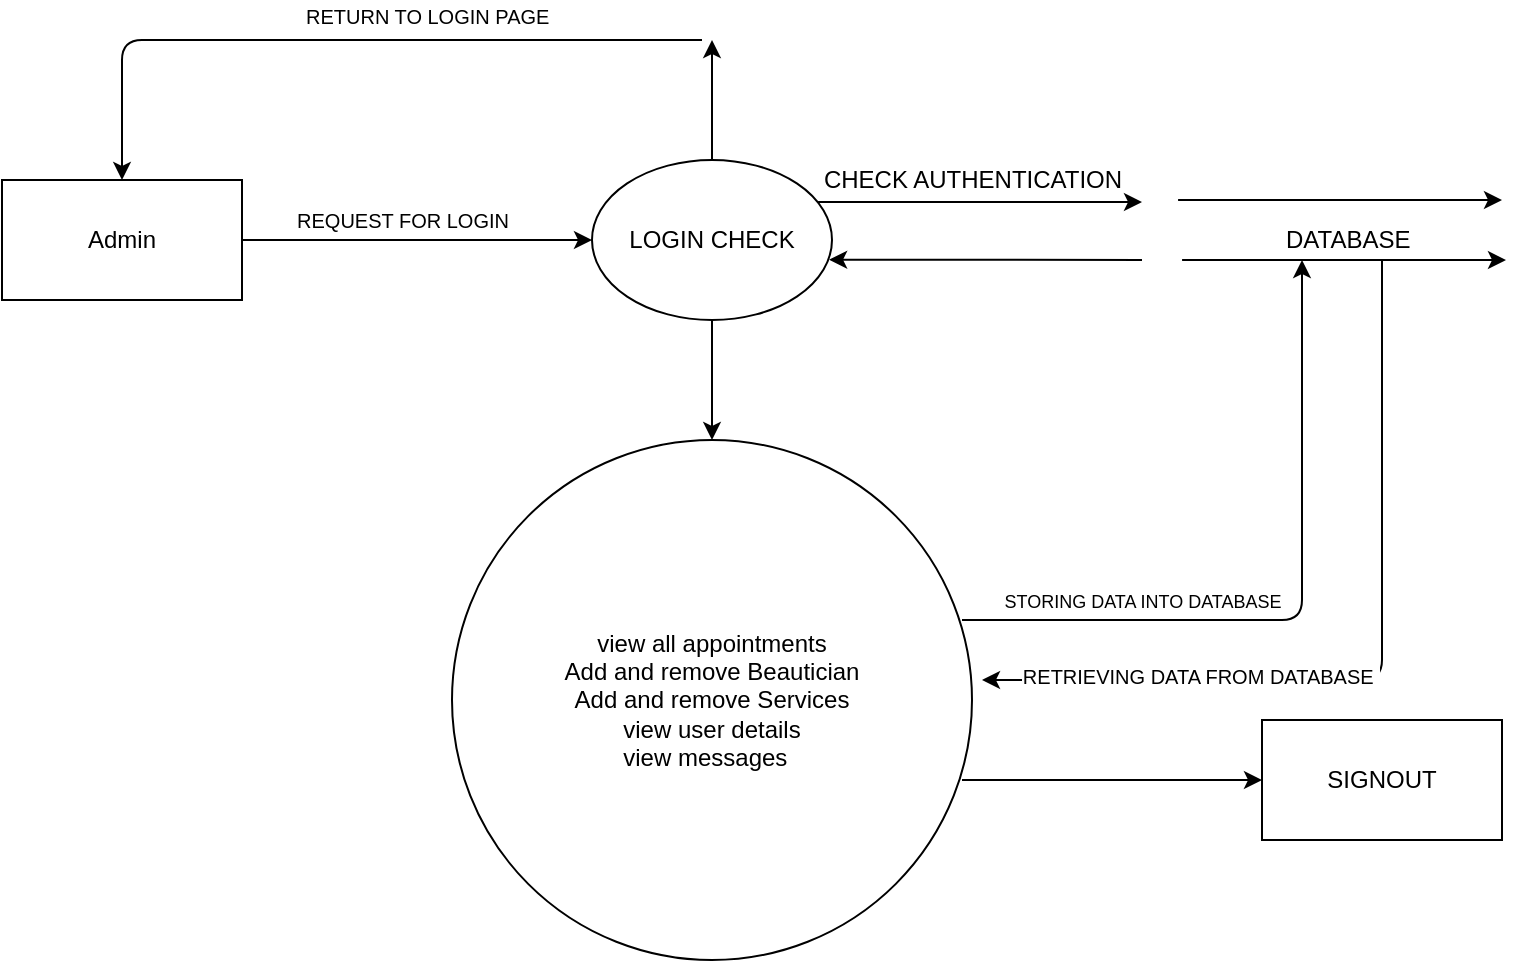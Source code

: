 <mxfile version="14.8.1" type="device" pages="3"><diagram id="B6-0sxEfLeS9BhsqZKhz" name="Page-1"><mxGraphModel dx="1038" dy="547" grid="1" gridSize="10" guides="1" tooltips="1" connect="1" arrows="1" fold="1" page="1" pageScale="1" pageWidth="850" pageHeight="1100" math="0" shadow="0"><root><mxCell id="0"/><mxCell id="1" parent="0"/><mxCell id="ROLJ0B4q56qTiaI3eFqj-1" value="Admin" style="rounded=0;whiteSpace=wrap;html=1;" parent="1" vertex="1"><mxGeometry x="70" y="100" width="120" height="60" as="geometry"/></mxCell><mxCell id="ROLJ0B4q56qTiaI3eFqj-2" value="view all appointments&lt;br&gt;Add and remove Beautician&lt;br&gt;Add and remove Services&lt;br&gt;view user details&lt;br&gt;view messages&amp;nbsp;&amp;nbsp;" style="ellipse;whiteSpace=wrap;html=1;aspect=fixed;" parent="1" vertex="1"><mxGeometry x="295" y="230" width="260" height="260" as="geometry"/></mxCell><mxCell id="ROLJ0B4q56qTiaI3eFqj-3" value="LOGIN CHECK" style="ellipse;whiteSpace=wrap;html=1;" parent="1" vertex="1"><mxGeometry x="365" y="90" width="120" height="80" as="geometry"/></mxCell><mxCell id="ROLJ0B4q56qTiaI3eFqj-4" value="SIGNOUT" style="rounded=0;whiteSpace=wrap;html=1;" parent="1" vertex="1"><mxGeometry x="700" y="370" width="120" height="60" as="geometry"/></mxCell><mxCell id="ROLJ0B4q56qTiaI3eFqj-5" value="" style="endArrow=classic;html=1;entryX=0;entryY=0.5;entryDx=0;entryDy=0;exitX=1;exitY=0.5;exitDx=0;exitDy=0;" parent="1" source="ROLJ0B4q56qTiaI3eFqj-1" target="ROLJ0B4q56qTiaI3eFqj-3" edge="1"><mxGeometry width="50" height="50" relative="1" as="geometry"><mxPoint x="245" y="150" as="sourcePoint"/><mxPoint x="295" y="100" as="targetPoint"/></mxGeometry></mxCell><mxCell id="ROLJ0B4q56qTiaI3eFqj-26" value="REQUEST FOR LOGIN" style="text;html=1;resizable=0;points=[];align=center;verticalAlign=middle;labelBackgroundColor=#ffffff;fontSize=10;" parent="ROLJ0B4q56qTiaI3eFqj-5" vertex="1" connectable="0"><mxGeometry x="-0.433" relative="1" as="geometry"><mxPoint x="30" y="-10" as="offset"/></mxGeometry></mxCell><mxCell id="ROLJ0B4q56qTiaI3eFqj-6" value="" style="endArrow=classic;html=1;entryX=0.5;entryY=0;entryDx=0;entryDy=0;" parent="1" target="ROLJ0B4q56qTiaI3eFqj-1" edge="1"><mxGeometry width="50" height="50" relative="1" as="geometry"><mxPoint x="420" y="30" as="sourcePoint"/><mxPoint x="155" y="10" as="targetPoint"/><Array as="points"><mxPoint x="130" y="30"/></Array></mxGeometry></mxCell><mxCell id="ROLJ0B4q56qTiaI3eFqj-7" value="" style="endArrow=classic;html=1;exitX=0.5;exitY=0;exitDx=0;exitDy=0;" parent="1" source="ROLJ0B4q56qTiaI3eFqj-3" edge="1"><mxGeometry width="50" height="50" relative="1" as="geometry"><mxPoint x="400" y="80" as="sourcePoint"/><mxPoint x="425" y="30" as="targetPoint"/></mxGeometry></mxCell><mxCell id="ROLJ0B4q56qTiaI3eFqj-8" value="" style="endArrow=classic;html=1;entryX=0.5;entryY=0;entryDx=0;entryDy=0;exitX=0.5;exitY=1;exitDx=0;exitDy=0;" parent="1" source="ROLJ0B4q56qTiaI3eFqj-3" target="ROLJ0B4q56qTiaI3eFqj-2" edge="1"><mxGeometry width="50" height="50" relative="1" as="geometry"><mxPoint x="390" y="230" as="sourcePoint"/><mxPoint x="440" y="180" as="targetPoint"/></mxGeometry></mxCell><mxCell id="ROLJ0B4q56qTiaI3eFqj-9" value="" style="endArrow=classic;html=1;entryX=0;entryY=0.5;entryDx=0;entryDy=0;" parent="1" target="ROLJ0B4q56qTiaI3eFqj-4" edge="1"><mxGeometry width="50" height="50" relative="1" as="geometry"><mxPoint x="550" y="400" as="sourcePoint"/><mxPoint x="650" y="380" as="targetPoint"/></mxGeometry></mxCell><mxCell id="ROLJ0B4q56qTiaI3eFqj-10" value="" style="endArrow=classic;html=1;exitX=0.942;exitY=0.263;exitDx=0;exitDy=0;exitPerimeter=0;" parent="1" source="ROLJ0B4q56qTiaI3eFqj-3" edge="1"><mxGeometry width="50" height="50" relative="1" as="geometry"><mxPoint x="560" y="150" as="sourcePoint"/><mxPoint x="640" y="111" as="targetPoint"/></mxGeometry></mxCell><mxCell id="ROLJ0B4q56qTiaI3eFqj-20" value="CHECK AUTHENTICATION" style="text;html=1;resizable=0;points=[];align=center;verticalAlign=middle;labelBackgroundColor=#ffffff;" parent="ROLJ0B4q56qTiaI3eFqj-10" vertex="1" connectable="0"><mxGeometry x="-0.499" y="2" relative="1" as="geometry"><mxPoint x="36" y="-9" as="offset"/></mxGeometry></mxCell><mxCell id="ROLJ0B4q56qTiaI3eFqj-11" value="" style="endArrow=classic;html=1;entryX=0.988;entryY=0.623;entryDx=0;entryDy=0;entryPerimeter=0;" parent="1" target="ROLJ0B4q56qTiaI3eFqj-3" edge="1"><mxGeometry width="50" height="50" relative="1" as="geometry"><mxPoint x="640" y="140" as="sourcePoint"/><mxPoint x="692" y="140" as="targetPoint"/></mxGeometry></mxCell><mxCell id="ROLJ0B4q56qTiaI3eFqj-12" value="" style="endArrow=classic;html=1;exitX=0.942;exitY=0.263;exitDx=0;exitDy=0;exitPerimeter=0;" parent="1" edge="1"><mxGeometry width="50" height="50" relative="1" as="geometry"><mxPoint x="658.04" y="110.04" as="sourcePoint"/><mxPoint x="820" y="110" as="targetPoint"/></mxGeometry></mxCell><mxCell id="ROLJ0B4q56qTiaI3eFqj-14" value="" style="endArrow=classic;html=1;exitX=0.942;exitY=0.263;exitDx=0;exitDy=0;exitPerimeter=0;" parent="1" edge="1"><mxGeometry width="50" height="50" relative="1" as="geometry"><mxPoint x="660.04" y="140.04" as="sourcePoint"/><mxPoint x="822" y="140" as="targetPoint"/></mxGeometry></mxCell><mxCell id="ROLJ0B4q56qTiaI3eFqj-15" value="" style="endArrow=classic;html=1;" parent="1" edge="1"><mxGeometry width="50" height="50" relative="1" as="geometry"><mxPoint x="760" y="140" as="sourcePoint"/><mxPoint x="560" y="350" as="targetPoint"/><Array as="points"><mxPoint x="760" y="350"/></Array></mxGeometry></mxCell><mxCell id="ROLJ0B4q56qTiaI3eFqj-22" value="RETRIEVING DATA FROM DATABASE&amp;nbsp;" style="text;html=1;resizable=0;points=[];align=center;verticalAlign=middle;labelBackgroundColor=#ffffff;fontSize=10;" parent="ROLJ0B4q56qTiaI3eFqj-15" vertex="1" connectable="0"><mxGeometry x="0.879" y="-3" relative="1" as="geometry"><mxPoint x="84" y="1" as="offset"/></mxGeometry></mxCell><mxCell id="ROLJ0B4q56qTiaI3eFqj-16" value="" style="endArrow=classic;html=1;" parent="1" edge="1"><mxGeometry width="50" height="50" relative="1" as="geometry"><mxPoint x="550" y="320" as="sourcePoint"/><mxPoint x="720" y="140" as="targetPoint"/><Array as="points"><mxPoint x="720" y="320"/></Array></mxGeometry></mxCell><mxCell id="ROLJ0B4q56qTiaI3eFqj-21" value="&lt;font style=&quot;font-size: 9px&quot;&gt;STORING DATA INTO DATABASE&lt;/font&gt;" style="text;html=1;resizable=0;points=[];align=center;verticalAlign=middle;labelBackgroundColor=#ffffff;" parent="ROLJ0B4q56qTiaI3eFqj-16" vertex="1" connectable="0"><mxGeometry x="-0.739" y="2" relative="1" as="geometry"><mxPoint x="44" y="-8" as="offset"/></mxGeometry></mxCell><mxCell id="ROLJ0B4q56qTiaI3eFqj-18" value="DATABASE" style="text;html=1;resizable=0;points=[];autosize=1;align=left;verticalAlign=top;spacingTop=-4;direction=south;" parent="1" vertex="1"><mxGeometry x="710" y="120" width="20" height="80" as="geometry"/></mxCell><mxCell id="ROLJ0B4q56qTiaI3eFqj-23" value="RETURN TO LOGIN PAGE" style="text;html=1;resizable=0;points=[];autosize=1;align=left;verticalAlign=top;spacingTop=-4;fontSize=10;" parent="1" vertex="1"><mxGeometry x="220" y="10" width="140" height="10" as="geometry"/></mxCell></root></mxGraphModel></diagram><diagram id="DUa8gQ4czHyo7hetXxib" name="Page-2"><mxGraphModel dx="1038" dy="547" grid="1" gridSize="10" guides="1" tooltips="1" connect="1" arrows="1" fold="1" page="1" pageScale="1" pageWidth="850" pageHeight="1100" math="0" shadow="0"><root><mxCell id="wVdbpzDiJRvJZJSuE6lj-0"/><mxCell id="wVdbpzDiJRvJZJSuE6lj-1" parent="wVdbpzDiJRvJZJSuE6lj-0"/><mxCell id="CDZwEwDJ_F8a4U7ITQqT-0" value="2" style="rounded=0;whiteSpace=wrap;html=1;" parent="wVdbpzDiJRvJZJSuE6lj-1" vertex="1"><mxGeometry x="70" y="100" width="120" height="60" as="geometry"/></mxCell><mxCell id="CDZwEwDJ_F8a4U7ITQqT-1" value="View assigned Task&lt;br&gt;Update Status" style="ellipse;whiteSpace=wrap;html=1;aspect=fixed;" parent="wVdbpzDiJRvJZJSuE6lj-1" vertex="1"><mxGeometry x="295" y="230" width="260" height="260" as="geometry"/></mxCell><mxCell id="CDZwEwDJ_F8a4U7ITQqT-2" value="LOGIN CHECK" style="ellipse;whiteSpace=wrap;html=1;" parent="wVdbpzDiJRvJZJSuE6lj-1" vertex="1"><mxGeometry x="365" y="90" width="120" height="80" as="geometry"/></mxCell><mxCell id="CDZwEwDJ_F8a4U7ITQqT-3" value="SIGNOUT" style="rounded=0;whiteSpace=wrap;html=1;" parent="wVdbpzDiJRvJZJSuE6lj-1" vertex="1"><mxGeometry x="700" y="370" width="120" height="60" as="geometry"/></mxCell><mxCell id="CDZwEwDJ_F8a4U7ITQqT-4" value="" style="endArrow=classic;html=1;entryX=0;entryY=0.5;entryDx=0;entryDy=0;exitX=1;exitY=0.5;exitDx=0;exitDy=0;" parent="wVdbpzDiJRvJZJSuE6lj-1" source="CDZwEwDJ_F8a4U7ITQqT-0" target="CDZwEwDJ_F8a4U7ITQqT-2" edge="1"><mxGeometry width="50" height="50" relative="1" as="geometry"><mxPoint x="245" y="150" as="sourcePoint"/><mxPoint x="295" y="100" as="targetPoint"/></mxGeometry></mxCell><mxCell id="CDZwEwDJ_F8a4U7ITQqT-5" value="REQUEST FOR LOGIN" style="text;html=1;resizable=0;points=[];align=center;verticalAlign=middle;labelBackgroundColor=#ffffff;fontSize=10;" parent="CDZwEwDJ_F8a4U7ITQqT-4" vertex="1" connectable="0"><mxGeometry x="-0.433" relative="1" as="geometry"><mxPoint x="30" y="-10" as="offset"/></mxGeometry></mxCell><mxCell id="CDZwEwDJ_F8a4U7ITQqT-6" value="" style="endArrow=classic;html=1;entryX=0.5;entryY=0;entryDx=0;entryDy=0;" parent="wVdbpzDiJRvJZJSuE6lj-1" target="CDZwEwDJ_F8a4U7ITQqT-0" edge="1"><mxGeometry width="50" height="50" relative="1" as="geometry"><mxPoint x="420" y="30" as="sourcePoint"/><mxPoint x="155" y="10" as="targetPoint"/><Array as="points"><mxPoint x="130" y="30"/></Array></mxGeometry></mxCell><mxCell id="CDZwEwDJ_F8a4U7ITQqT-7" value="" style="endArrow=classic;html=1;exitX=0.5;exitY=0;exitDx=0;exitDy=0;" parent="wVdbpzDiJRvJZJSuE6lj-1" source="CDZwEwDJ_F8a4U7ITQqT-2" edge="1"><mxGeometry width="50" height="50" relative="1" as="geometry"><mxPoint x="400" y="80" as="sourcePoint"/><mxPoint x="425" y="30" as="targetPoint"/></mxGeometry></mxCell><mxCell id="CDZwEwDJ_F8a4U7ITQqT-8" value="" style="endArrow=classic;html=1;entryX=0.5;entryY=0;entryDx=0;entryDy=0;exitX=0.5;exitY=1;exitDx=0;exitDy=0;" parent="wVdbpzDiJRvJZJSuE6lj-1" source="CDZwEwDJ_F8a4U7ITQqT-2" target="CDZwEwDJ_F8a4U7ITQqT-1" edge="1"><mxGeometry width="50" height="50" relative="1" as="geometry"><mxPoint x="390" y="230" as="sourcePoint"/><mxPoint x="440" y="180" as="targetPoint"/></mxGeometry></mxCell><mxCell id="CDZwEwDJ_F8a4U7ITQqT-9" value="" style="endArrow=classic;html=1;entryX=0;entryY=0.5;entryDx=0;entryDy=0;" parent="wVdbpzDiJRvJZJSuE6lj-1" target="CDZwEwDJ_F8a4U7ITQqT-3" edge="1"><mxGeometry width="50" height="50" relative="1" as="geometry"><mxPoint x="550" y="400" as="sourcePoint"/><mxPoint x="650" y="380" as="targetPoint"/></mxGeometry></mxCell><mxCell id="CDZwEwDJ_F8a4U7ITQqT-10" value="" style="endArrow=classic;html=1;exitX=0.942;exitY=0.263;exitDx=0;exitDy=0;exitPerimeter=0;" parent="wVdbpzDiJRvJZJSuE6lj-1" source="CDZwEwDJ_F8a4U7ITQqT-2" edge="1"><mxGeometry width="50" height="50" relative="1" as="geometry"><mxPoint x="560" y="150" as="sourcePoint"/><mxPoint x="640" y="111" as="targetPoint"/></mxGeometry></mxCell><mxCell id="CDZwEwDJ_F8a4U7ITQqT-11" value="CHECK AUTHENTICATION" style="text;html=1;resizable=0;points=[];align=center;verticalAlign=middle;labelBackgroundColor=#ffffff;" parent="CDZwEwDJ_F8a4U7ITQqT-10" vertex="1" connectable="0"><mxGeometry x="-0.499" y="2" relative="1" as="geometry"><mxPoint x="36" y="-9" as="offset"/></mxGeometry></mxCell><mxCell id="CDZwEwDJ_F8a4U7ITQqT-12" value="" style="endArrow=classic;html=1;entryX=0.988;entryY=0.623;entryDx=0;entryDy=0;entryPerimeter=0;" parent="wVdbpzDiJRvJZJSuE6lj-1" target="CDZwEwDJ_F8a4U7ITQqT-2" edge="1"><mxGeometry width="50" height="50" relative="1" as="geometry"><mxPoint x="640" y="140" as="sourcePoint"/><mxPoint x="692" y="140" as="targetPoint"/></mxGeometry></mxCell><mxCell id="CDZwEwDJ_F8a4U7ITQqT-13" value="" style="endArrow=classic;html=1;exitX=0.942;exitY=0.263;exitDx=0;exitDy=0;exitPerimeter=0;" parent="wVdbpzDiJRvJZJSuE6lj-1" edge="1"><mxGeometry width="50" height="50" relative="1" as="geometry"><mxPoint x="658.04" y="110.04" as="sourcePoint"/><mxPoint x="820" y="110" as="targetPoint"/></mxGeometry></mxCell><mxCell id="CDZwEwDJ_F8a4U7ITQqT-14" value="" style="endArrow=classic;html=1;exitX=0.942;exitY=0.263;exitDx=0;exitDy=0;exitPerimeter=0;" parent="wVdbpzDiJRvJZJSuE6lj-1" edge="1"><mxGeometry width="50" height="50" relative="1" as="geometry"><mxPoint x="660.04" y="140.04" as="sourcePoint"/><mxPoint x="822" y="140" as="targetPoint"/></mxGeometry></mxCell><mxCell id="CDZwEwDJ_F8a4U7ITQqT-15" value="" style="endArrow=classic;html=1;" parent="wVdbpzDiJRvJZJSuE6lj-1" edge="1"><mxGeometry width="50" height="50" relative="1" as="geometry"><mxPoint x="760" y="140" as="sourcePoint"/><mxPoint x="560" y="350" as="targetPoint"/><Array as="points"><mxPoint x="760" y="350"/></Array></mxGeometry></mxCell><mxCell id="CDZwEwDJ_F8a4U7ITQqT-16" value="RETRIEVING DATA FROM DATABASE&amp;nbsp;" style="text;html=1;resizable=0;points=[];align=center;verticalAlign=middle;labelBackgroundColor=#ffffff;fontSize=10;" parent="CDZwEwDJ_F8a4U7ITQqT-15" vertex="1" connectable="0"><mxGeometry x="0.879" y="-3" relative="1" as="geometry"><mxPoint x="84" y="1" as="offset"/></mxGeometry></mxCell><mxCell id="CDZwEwDJ_F8a4U7ITQqT-17" value="" style="endArrow=classic;html=1;" parent="wVdbpzDiJRvJZJSuE6lj-1" edge="1"><mxGeometry width="50" height="50" relative="1" as="geometry"><mxPoint x="550" y="320" as="sourcePoint"/><mxPoint x="720" y="140" as="targetPoint"/><Array as="points"><mxPoint x="720" y="320"/></Array></mxGeometry></mxCell><mxCell id="CDZwEwDJ_F8a4U7ITQqT-18" value="&lt;font style=&quot;font-size: 9px&quot;&gt;STORING DATA INTO DATABASE&lt;/font&gt;" style="text;html=1;resizable=0;points=[];align=center;verticalAlign=middle;labelBackgroundColor=#ffffff;" parent="CDZwEwDJ_F8a4U7ITQqT-17" vertex="1" connectable="0"><mxGeometry x="-0.739" y="2" relative="1" as="geometry"><mxPoint x="44" y="-8" as="offset"/></mxGeometry></mxCell><mxCell id="CDZwEwDJ_F8a4U7ITQqT-19" value="DATABASE" style="text;html=1;resizable=0;points=[];autosize=1;align=left;verticalAlign=top;spacingTop=-4;direction=south;" parent="wVdbpzDiJRvJZJSuE6lj-1" vertex="1"><mxGeometry x="710" y="120" width="20" height="80" as="geometry"/></mxCell><mxCell id="CDZwEwDJ_F8a4U7ITQqT-20" value="RETURN TO LOGIN PAGE" style="text;html=1;resizable=0;points=[];autosize=1;align=left;verticalAlign=top;spacingTop=-4;fontSize=10;" parent="wVdbpzDiJRvJZJSuE6lj-1" vertex="1"><mxGeometry x="220" y="10" width="140" height="10" as="geometry"/></mxCell><mxCell id="B329iGiNXaOY2FTtrsf3-0" value="User" style="rounded=0;whiteSpace=wrap;html=1;" vertex="1" parent="wVdbpzDiJRvJZJSuE6lj-1"><mxGeometry x="70" y="100" width="120" height="60" as="geometry"/></mxCell><mxCell id="B329iGiNXaOY2FTtrsf3-1" value="View Services&lt;br&gt;Shedule appointments&lt;br&gt;Contact Admin" style="ellipse;whiteSpace=wrap;html=1;aspect=fixed;" vertex="1" parent="wVdbpzDiJRvJZJSuE6lj-1"><mxGeometry x="295" y="230" width="260" height="260" as="geometry"/></mxCell><mxCell id="B329iGiNXaOY2FTtrsf3-2" value="LOGIN CHECK" style="ellipse;whiteSpace=wrap;html=1;" vertex="1" parent="wVdbpzDiJRvJZJSuE6lj-1"><mxGeometry x="365" y="90" width="120" height="80" as="geometry"/></mxCell><mxCell id="B329iGiNXaOY2FTtrsf3-3" value="SIGNOUT" style="rounded=0;whiteSpace=wrap;html=1;" vertex="1" parent="wVdbpzDiJRvJZJSuE6lj-1"><mxGeometry x="700" y="370" width="120" height="60" as="geometry"/></mxCell><mxCell id="B329iGiNXaOY2FTtrsf3-4" value="" style="endArrow=classic;html=1;entryX=0;entryY=0.5;entryDx=0;entryDy=0;exitX=1;exitY=0.5;exitDx=0;exitDy=0;" edge="1" parent="wVdbpzDiJRvJZJSuE6lj-1" source="B329iGiNXaOY2FTtrsf3-0" target="B329iGiNXaOY2FTtrsf3-2"><mxGeometry width="50" height="50" relative="1" as="geometry"><mxPoint x="245" y="150" as="sourcePoint"/><mxPoint x="295" y="100" as="targetPoint"/></mxGeometry></mxCell><mxCell id="B329iGiNXaOY2FTtrsf3-5" value="REQUEST FOR LOGIN" style="text;html=1;resizable=0;points=[];align=center;verticalAlign=middle;labelBackgroundColor=#ffffff;fontSize=10;" vertex="1" connectable="0" parent="B329iGiNXaOY2FTtrsf3-4"><mxGeometry x="-0.433" relative="1" as="geometry"><mxPoint x="30" y="-10" as="offset"/></mxGeometry></mxCell><mxCell id="B329iGiNXaOY2FTtrsf3-6" value="" style="endArrow=classic;html=1;entryX=0.5;entryY=0;entryDx=0;entryDy=0;" edge="1" parent="wVdbpzDiJRvJZJSuE6lj-1" target="B329iGiNXaOY2FTtrsf3-0"><mxGeometry width="50" height="50" relative="1" as="geometry"><mxPoint x="420" y="30" as="sourcePoint"/><mxPoint x="155" y="10" as="targetPoint"/><Array as="points"><mxPoint x="130" y="30"/></Array></mxGeometry></mxCell><mxCell id="B329iGiNXaOY2FTtrsf3-7" value="" style="endArrow=classic;html=1;exitX=0.5;exitY=0;exitDx=0;exitDy=0;" edge="1" parent="wVdbpzDiJRvJZJSuE6lj-1" source="B329iGiNXaOY2FTtrsf3-2"><mxGeometry width="50" height="50" relative="1" as="geometry"><mxPoint x="400" y="80" as="sourcePoint"/><mxPoint x="425" y="30" as="targetPoint"/></mxGeometry></mxCell><mxCell id="B329iGiNXaOY2FTtrsf3-8" value="" style="endArrow=classic;html=1;entryX=0.5;entryY=0;entryDx=0;entryDy=0;exitX=0.5;exitY=1;exitDx=0;exitDy=0;" edge="1" parent="wVdbpzDiJRvJZJSuE6lj-1" source="B329iGiNXaOY2FTtrsf3-2" target="B329iGiNXaOY2FTtrsf3-1"><mxGeometry width="50" height="50" relative="1" as="geometry"><mxPoint x="390" y="230" as="sourcePoint"/><mxPoint x="440" y="180" as="targetPoint"/></mxGeometry></mxCell><mxCell id="B329iGiNXaOY2FTtrsf3-9" value="" style="endArrow=classic;html=1;entryX=0;entryY=0.5;entryDx=0;entryDy=0;" edge="1" parent="wVdbpzDiJRvJZJSuE6lj-1" target="B329iGiNXaOY2FTtrsf3-3"><mxGeometry width="50" height="50" relative="1" as="geometry"><mxPoint x="550" y="400" as="sourcePoint"/><mxPoint x="650" y="380" as="targetPoint"/></mxGeometry></mxCell><mxCell id="B329iGiNXaOY2FTtrsf3-10" value="" style="endArrow=classic;html=1;exitX=0.942;exitY=0.263;exitDx=0;exitDy=0;exitPerimeter=0;" edge="1" parent="wVdbpzDiJRvJZJSuE6lj-1" source="B329iGiNXaOY2FTtrsf3-2"><mxGeometry width="50" height="50" relative="1" as="geometry"><mxPoint x="560" y="150" as="sourcePoint"/><mxPoint x="640" y="111" as="targetPoint"/></mxGeometry></mxCell><mxCell id="B329iGiNXaOY2FTtrsf3-11" value="CHECK AUTHENTICATION" style="text;html=1;resizable=0;points=[];align=center;verticalAlign=middle;labelBackgroundColor=#ffffff;" vertex="1" connectable="0" parent="B329iGiNXaOY2FTtrsf3-10"><mxGeometry x="-0.499" y="2" relative="1" as="geometry"><mxPoint x="36" y="-9" as="offset"/></mxGeometry></mxCell><mxCell id="B329iGiNXaOY2FTtrsf3-12" value="" style="endArrow=classic;html=1;entryX=0.988;entryY=0.623;entryDx=0;entryDy=0;entryPerimeter=0;" edge="1" parent="wVdbpzDiJRvJZJSuE6lj-1" target="B329iGiNXaOY2FTtrsf3-2"><mxGeometry width="50" height="50" relative="1" as="geometry"><mxPoint x="640" y="140" as="sourcePoint"/><mxPoint x="692" y="140" as="targetPoint"/></mxGeometry></mxCell><mxCell id="B329iGiNXaOY2FTtrsf3-13" value="" style="endArrow=classic;html=1;exitX=0.942;exitY=0.263;exitDx=0;exitDy=0;exitPerimeter=0;" edge="1" parent="wVdbpzDiJRvJZJSuE6lj-1"><mxGeometry width="50" height="50" relative="1" as="geometry"><mxPoint x="658.04" y="110.04" as="sourcePoint"/><mxPoint x="820" y="110" as="targetPoint"/></mxGeometry></mxCell><mxCell id="B329iGiNXaOY2FTtrsf3-14" value="" style="endArrow=classic;html=1;exitX=0.942;exitY=0.263;exitDx=0;exitDy=0;exitPerimeter=0;" edge="1" parent="wVdbpzDiJRvJZJSuE6lj-1"><mxGeometry width="50" height="50" relative="1" as="geometry"><mxPoint x="660.04" y="140.04" as="sourcePoint"/><mxPoint x="822" y="140" as="targetPoint"/></mxGeometry></mxCell><mxCell id="B329iGiNXaOY2FTtrsf3-15" value="" style="endArrow=classic;html=1;" edge="1" parent="wVdbpzDiJRvJZJSuE6lj-1"><mxGeometry width="50" height="50" relative="1" as="geometry"><mxPoint x="760" y="140" as="sourcePoint"/><mxPoint x="560" y="350" as="targetPoint"/><Array as="points"><mxPoint x="760" y="350"/></Array></mxGeometry></mxCell><mxCell id="B329iGiNXaOY2FTtrsf3-16" value="RETRIEVING DATA FROM DATABASE&amp;nbsp;" style="text;html=1;resizable=0;points=[];align=center;verticalAlign=middle;labelBackgroundColor=#ffffff;fontSize=10;" vertex="1" connectable="0" parent="B329iGiNXaOY2FTtrsf3-15"><mxGeometry x="0.879" y="-3" relative="1" as="geometry"><mxPoint x="84" y="1" as="offset"/></mxGeometry></mxCell><mxCell id="B329iGiNXaOY2FTtrsf3-17" value="" style="endArrow=classic;html=1;" edge="1" parent="wVdbpzDiJRvJZJSuE6lj-1"><mxGeometry width="50" height="50" relative="1" as="geometry"><mxPoint x="550" y="320" as="sourcePoint"/><mxPoint x="720" y="140" as="targetPoint"/><Array as="points"><mxPoint x="720" y="320"/></Array></mxGeometry></mxCell><mxCell id="B329iGiNXaOY2FTtrsf3-18" value="&lt;font style=&quot;font-size: 9px&quot;&gt;STORING DATA INTO DATABASE&lt;/font&gt;" style="text;html=1;resizable=0;points=[];align=center;verticalAlign=middle;labelBackgroundColor=#ffffff;" vertex="1" connectable="0" parent="B329iGiNXaOY2FTtrsf3-17"><mxGeometry x="-0.739" y="2" relative="1" as="geometry"><mxPoint x="44" y="-8" as="offset"/></mxGeometry></mxCell><mxCell id="B329iGiNXaOY2FTtrsf3-19" value="DATABASE" style="text;html=1;resizable=0;points=[];autosize=1;align=left;verticalAlign=top;spacingTop=-4;direction=south;" vertex="1" parent="wVdbpzDiJRvJZJSuE6lj-1"><mxGeometry x="710" y="120" width="20" height="80" as="geometry"/></mxCell><mxCell id="B329iGiNXaOY2FTtrsf3-20" value="RETURN TO LOGIN PAGE" style="text;html=1;resizable=0;points=[];autosize=1;align=left;verticalAlign=top;spacingTop=-4;fontSize=10;" vertex="1" parent="wVdbpzDiJRvJZJSuE6lj-1"><mxGeometry x="220" y="10" width="140" height="10" as="geometry"/></mxCell></root></mxGraphModel></diagram><diagram id="L-gI4UomwIBPN1e_Puqm" name="Page-3"><mxGraphModel dx="1038" dy="547" grid="1" gridSize="10" guides="1" tooltips="1" connect="1" arrows="1" fold="1" page="1" pageScale="1" pageWidth="850" pageHeight="1100" math="0" shadow="0"><root><mxCell id="p8vMF7ThYV31dB-HCQft-0"/><mxCell id="p8vMF7ThYV31dB-HCQft-1" parent="p8vMF7ThYV31dB-HCQft-0"/><mxCell id="p8vMF7ThYV31dB-HCQft-2" value="2" style="rounded=0;whiteSpace=wrap;html=1;" vertex="1" parent="p8vMF7ThYV31dB-HCQft-1"><mxGeometry x="70" y="100" width="120" height="60" as="geometry"/></mxCell><mxCell id="p8vMF7ThYV31dB-HCQft-3" value="View assigned Task&lt;br&gt;Update Status" style="ellipse;whiteSpace=wrap;html=1;aspect=fixed;" vertex="1" parent="p8vMF7ThYV31dB-HCQft-1"><mxGeometry x="295" y="230" width="260" height="260" as="geometry"/></mxCell><mxCell id="p8vMF7ThYV31dB-HCQft-4" value="LOGIN CHECK" style="ellipse;whiteSpace=wrap;html=1;" vertex="1" parent="p8vMF7ThYV31dB-HCQft-1"><mxGeometry x="365" y="90" width="120" height="80" as="geometry"/></mxCell><mxCell id="p8vMF7ThYV31dB-HCQft-5" value="SIGNOUT" style="rounded=0;whiteSpace=wrap;html=1;" vertex="1" parent="p8vMF7ThYV31dB-HCQft-1"><mxGeometry x="700" y="370" width="120" height="60" as="geometry"/></mxCell><mxCell id="p8vMF7ThYV31dB-HCQft-6" value="" style="endArrow=classic;html=1;entryX=0;entryY=0.5;entryDx=0;entryDy=0;exitX=1;exitY=0.5;exitDx=0;exitDy=0;" edge="1" parent="p8vMF7ThYV31dB-HCQft-1" source="p8vMF7ThYV31dB-HCQft-2" target="p8vMF7ThYV31dB-HCQft-4"><mxGeometry width="50" height="50" relative="1" as="geometry"><mxPoint x="245" y="150" as="sourcePoint"/><mxPoint x="295" y="100" as="targetPoint"/></mxGeometry></mxCell><mxCell id="p8vMF7ThYV31dB-HCQft-7" value="REQUEST FOR LOGIN" style="text;html=1;resizable=0;points=[];align=center;verticalAlign=middle;labelBackgroundColor=#ffffff;fontSize=10;" vertex="1" connectable="0" parent="p8vMF7ThYV31dB-HCQft-6"><mxGeometry x="-0.433" relative="1" as="geometry"><mxPoint x="30" y="-10" as="offset"/></mxGeometry></mxCell><mxCell id="p8vMF7ThYV31dB-HCQft-8" value="" style="endArrow=classic;html=1;entryX=0.5;entryY=0;entryDx=0;entryDy=0;" edge="1" parent="p8vMF7ThYV31dB-HCQft-1" target="p8vMF7ThYV31dB-HCQft-2"><mxGeometry width="50" height="50" relative="1" as="geometry"><mxPoint x="420" y="30" as="sourcePoint"/><mxPoint x="155" y="10" as="targetPoint"/><Array as="points"><mxPoint x="130" y="30"/></Array></mxGeometry></mxCell><mxCell id="p8vMF7ThYV31dB-HCQft-9" value="" style="endArrow=classic;html=1;exitX=0.5;exitY=0;exitDx=0;exitDy=0;" edge="1" parent="p8vMF7ThYV31dB-HCQft-1" source="p8vMF7ThYV31dB-HCQft-4"><mxGeometry width="50" height="50" relative="1" as="geometry"><mxPoint x="400" y="80" as="sourcePoint"/><mxPoint x="425" y="30" as="targetPoint"/></mxGeometry></mxCell><mxCell id="p8vMF7ThYV31dB-HCQft-10" value="" style="endArrow=classic;html=1;entryX=0.5;entryY=0;entryDx=0;entryDy=0;exitX=0.5;exitY=1;exitDx=0;exitDy=0;" edge="1" parent="p8vMF7ThYV31dB-HCQft-1" source="p8vMF7ThYV31dB-HCQft-4" target="p8vMF7ThYV31dB-HCQft-3"><mxGeometry width="50" height="50" relative="1" as="geometry"><mxPoint x="390" y="230" as="sourcePoint"/><mxPoint x="440" y="180" as="targetPoint"/></mxGeometry></mxCell><mxCell id="p8vMF7ThYV31dB-HCQft-11" value="" style="endArrow=classic;html=1;entryX=0;entryY=0.5;entryDx=0;entryDy=0;" edge="1" parent="p8vMF7ThYV31dB-HCQft-1" target="p8vMF7ThYV31dB-HCQft-5"><mxGeometry width="50" height="50" relative="1" as="geometry"><mxPoint x="550" y="400" as="sourcePoint"/><mxPoint x="650" y="380" as="targetPoint"/></mxGeometry></mxCell><mxCell id="p8vMF7ThYV31dB-HCQft-12" value="" style="endArrow=classic;html=1;exitX=0.942;exitY=0.263;exitDx=0;exitDy=0;exitPerimeter=0;" edge="1" parent="p8vMF7ThYV31dB-HCQft-1" source="p8vMF7ThYV31dB-HCQft-4"><mxGeometry width="50" height="50" relative="1" as="geometry"><mxPoint x="560" y="150" as="sourcePoint"/><mxPoint x="640" y="111" as="targetPoint"/></mxGeometry></mxCell><mxCell id="p8vMF7ThYV31dB-HCQft-13" value="CHECK AUTHENTICATION" style="text;html=1;resizable=0;points=[];align=center;verticalAlign=middle;labelBackgroundColor=#ffffff;" vertex="1" connectable="0" parent="p8vMF7ThYV31dB-HCQft-12"><mxGeometry x="-0.499" y="2" relative="1" as="geometry"><mxPoint x="36" y="-9" as="offset"/></mxGeometry></mxCell><mxCell id="p8vMF7ThYV31dB-HCQft-14" value="" style="endArrow=classic;html=1;entryX=0.988;entryY=0.623;entryDx=0;entryDy=0;entryPerimeter=0;" edge="1" parent="p8vMF7ThYV31dB-HCQft-1" target="p8vMF7ThYV31dB-HCQft-4"><mxGeometry width="50" height="50" relative="1" as="geometry"><mxPoint x="640" y="140" as="sourcePoint"/><mxPoint x="692" y="140" as="targetPoint"/></mxGeometry></mxCell><mxCell id="p8vMF7ThYV31dB-HCQft-15" value="" style="endArrow=classic;html=1;exitX=0.942;exitY=0.263;exitDx=0;exitDy=0;exitPerimeter=0;" edge="1" parent="p8vMF7ThYV31dB-HCQft-1"><mxGeometry width="50" height="50" relative="1" as="geometry"><mxPoint x="658.04" y="110.04" as="sourcePoint"/><mxPoint x="820" y="110" as="targetPoint"/></mxGeometry></mxCell><mxCell id="p8vMF7ThYV31dB-HCQft-16" value="" style="endArrow=classic;html=1;exitX=0.942;exitY=0.263;exitDx=0;exitDy=0;exitPerimeter=0;" edge="1" parent="p8vMF7ThYV31dB-HCQft-1"><mxGeometry width="50" height="50" relative="1" as="geometry"><mxPoint x="660.04" y="140.04" as="sourcePoint"/><mxPoint x="822" y="140" as="targetPoint"/></mxGeometry></mxCell><mxCell id="p8vMF7ThYV31dB-HCQft-17" value="" style="endArrow=classic;html=1;" edge="1" parent="p8vMF7ThYV31dB-HCQft-1"><mxGeometry width="50" height="50" relative="1" as="geometry"><mxPoint x="760" y="140" as="sourcePoint"/><mxPoint x="560" y="350" as="targetPoint"/><Array as="points"><mxPoint x="760" y="350"/></Array></mxGeometry></mxCell><mxCell id="p8vMF7ThYV31dB-HCQft-18" value="RETRIEVING DATA FROM DATABASE&amp;nbsp;" style="text;html=1;resizable=0;points=[];align=center;verticalAlign=middle;labelBackgroundColor=#ffffff;fontSize=10;" vertex="1" connectable="0" parent="p8vMF7ThYV31dB-HCQft-17"><mxGeometry x="0.879" y="-3" relative="1" as="geometry"><mxPoint x="84" y="1" as="offset"/></mxGeometry></mxCell><mxCell id="p8vMF7ThYV31dB-HCQft-19" value="" style="endArrow=classic;html=1;" edge="1" parent="p8vMF7ThYV31dB-HCQft-1"><mxGeometry width="50" height="50" relative="1" as="geometry"><mxPoint x="550" y="320" as="sourcePoint"/><mxPoint x="720" y="140" as="targetPoint"/><Array as="points"><mxPoint x="720" y="320"/></Array></mxGeometry></mxCell><mxCell id="p8vMF7ThYV31dB-HCQft-20" value="&lt;font style=&quot;font-size: 9px&quot;&gt;STORING DATA INTO DATABASE&lt;/font&gt;" style="text;html=1;resizable=0;points=[];align=center;verticalAlign=middle;labelBackgroundColor=#ffffff;" vertex="1" connectable="0" parent="p8vMF7ThYV31dB-HCQft-19"><mxGeometry x="-0.739" y="2" relative="1" as="geometry"><mxPoint x="44" y="-8" as="offset"/></mxGeometry></mxCell><mxCell id="p8vMF7ThYV31dB-HCQft-21" value="DATABASE" style="text;html=1;resizable=0;points=[];autosize=1;align=left;verticalAlign=top;spacingTop=-4;direction=south;" vertex="1" parent="p8vMF7ThYV31dB-HCQft-1"><mxGeometry x="710" y="120" width="20" height="80" as="geometry"/></mxCell><mxCell id="p8vMF7ThYV31dB-HCQft-22" value="RETURN TO LOGIN PAGE" style="text;html=1;resizable=0;points=[];autosize=1;align=left;verticalAlign=top;spacingTop=-4;fontSize=10;" vertex="1" parent="p8vMF7ThYV31dB-HCQft-1"><mxGeometry x="220" y="10" width="140" height="10" as="geometry"/></mxCell><mxCell id="p8vMF7ThYV31dB-HCQft-23" value="Beautician" style="rounded=0;whiteSpace=wrap;html=1;" vertex="1" parent="p8vMF7ThYV31dB-HCQft-1"><mxGeometry x="70" y="100" width="120" height="60" as="geometry"/></mxCell><mxCell id="p8vMF7ThYV31dB-HCQft-24" value="View appointments&lt;br&gt;Update status of appointments&lt;br&gt;Contact Admin" style="ellipse;whiteSpace=wrap;html=1;aspect=fixed;" vertex="1" parent="p8vMF7ThYV31dB-HCQft-1"><mxGeometry x="295" y="230" width="260" height="260" as="geometry"/></mxCell><mxCell id="p8vMF7ThYV31dB-HCQft-25" value="LOGIN CHECK" style="ellipse;whiteSpace=wrap;html=1;" vertex="1" parent="p8vMF7ThYV31dB-HCQft-1"><mxGeometry x="365" y="90" width="120" height="80" as="geometry"/></mxCell><mxCell id="p8vMF7ThYV31dB-HCQft-26" value="SIGNOUT" style="rounded=0;whiteSpace=wrap;html=1;" vertex="1" parent="p8vMF7ThYV31dB-HCQft-1"><mxGeometry x="700" y="370" width="120" height="60" as="geometry"/></mxCell><mxCell id="p8vMF7ThYV31dB-HCQft-27" value="" style="endArrow=classic;html=1;entryX=0;entryY=0.5;entryDx=0;entryDy=0;exitX=1;exitY=0.5;exitDx=0;exitDy=0;" edge="1" parent="p8vMF7ThYV31dB-HCQft-1" source="p8vMF7ThYV31dB-HCQft-23" target="p8vMF7ThYV31dB-HCQft-25"><mxGeometry width="50" height="50" relative="1" as="geometry"><mxPoint x="245" y="150" as="sourcePoint"/><mxPoint x="295" y="100" as="targetPoint"/></mxGeometry></mxCell><mxCell id="p8vMF7ThYV31dB-HCQft-28" value="REQUEST FOR LOGIN" style="text;html=1;resizable=0;points=[];align=center;verticalAlign=middle;labelBackgroundColor=#ffffff;fontSize=10;" vertex="1" connectable="0" parent="p8vMF7ThYV31dB-HCQft-27"><mxGeometry x="-0.433" relative="1" as="geometry"><mxPoint x="30" y="-10" as="offset"/></mxGeometry></mxCell><mxCell id="p8vMF7ThYV31dB-HCQft-29" value="" style="endArrow=classic;html=1;entryX=0.5;entryY=0;entryDx=0;entryDy=0;" edge="1" parent="p8vMF7ThYV31dB-HCQft-1" target="p8vMF7ThYV31dB-HCQft-23"><mxGeometry width="50" height="50" relative="1" as="geometry"><mxPoint x="420" y="30" as="sourcePoint"/><mxPoint x="155" y="10" as="targetPoint"/><Array as="points"><mxPoint x="130" y="30"/></Array></mxGeometry></mxCell><mxCell id="p8vMF7ThYV31dB-HCQft-30" value="" style="endArrow=classic;html=1;exitX=0.5;exitY=0;exitDx=0;exitDy=0;" edge="1" parent="p8vMF7ThYV31dB-HCQft-1" source="p8vMF7ThYV31dB-HCQft-25"><mxGeometry width="50" height="50" relative="1" as="geometry"><mxPoint x="400" y="80" as="sourcePoint"/><mxPoint x="425" y="30" as="targetPoint"/></mxGeometry></mxCell><mxCell id="p8vMF7ThYV31dB-HCQft-31" value="" style="endArrow=classic;html=1;entryX=0.5;entryY=0;entryDx=0;entryDy=0;exitX=0.5;exitY=1;exitDx=0;exitDy=0;" edge="1" parent="p8vMF7ThYV31dB-HCQft-1" source="p8vMF7ThYV31dB-HCQft-25" target="p8vMF7ThYV31dB-HCQft-24"><mxGeometry width="50" height="50" relative="1" as="geometry"><mxPoint x="390" y="230" as="sourcePoint"/><mxPoint x="440" y="180" as="targetPoint"/></mxGeometry></mxCell><mxCell id="p8vMF7ThYV31dB-HCQft-32" value="" style="endArrow=classic;html=1;entryX=0;entryY=0.5;entryDx=0;entryDy=0;" edge="1" parent="p8vMF7ThYV31dB-HCQft-1" target="p8vMF7ThYV31dB-HCQft-26"><mxGeometry width="50" height="50" relative="1" as="geometry"><mxPoint x="550" y="400" as="sourcePoint"/><mxPoint x="650" y="380" as="targetPoint"/></mxGeometry></mxCell><mxCell id="p8vMF7ThYV31dB-HCQft-33" value="" style="endArrow=classic;html=1;exitX=0.942;exitY=0.263;exitDx=0;exitDy=0;exitPerimeter=0;" edge="1" parent="p8vMF7ThYV31dB-HCQft-1" source="p8vMF7ThYV31dB-HCQft-25"><mxGeometry width="50" height="50" relative="1" as="geometry"><mxPoint x="560" y="150" as="sourcePoint"/><mxPoint x="640" y="111" as="targetPoint"/></mxGeometry></mxCell><mxCell id="p8vMF7ThYV31dB-HCQft-34" value="CHECK AUTHENTICATION" style="text;html=1;resizable=0;points=[];align=center;verticalAlign=middle;labelBackgroundColor=#ffffff;" vertex="1" connectable="0" parent="p8vMF7ThYV31dB-HCQft-33"><mxGeometry x="-0.499" y="2" relative="1" as="geometry"><mxPoint x="36" y="-9" as="offset"/></mxGeometry></mxCell><mxCell id="p8vMF7ThYV31dB-HCQft-35" value="" style="endArrow=classic;html=1;entryX=0.988;entryY=0.623;entryDx=0;entryDy=0;entryPerimeter=0;" edge="1" parent="p8vMF7ThYV31dB-HCQft-1" target="p8vMF7ThYV31dB-HCQft-25"><mxGeometry width="50" height="50" relative="1" as="geometry"><mxPoint x="640" y="140" as="sourcePoint"/><mxPoint x="692" y="140" as="targetPoint"/></mxGeometry></mxCell><mxCell id="p8vMF7ThYV31dB-HCQft-36" value="" style="endArrow=classic;html=1;exitX=0.942;exitY=0.263;exitDx=0;exitDy=0;exitPerimeter=0;" edge="1" parent="p8vMF7ThYV31dB-HCQft-1"><mxGeometry width="50" height="50" relative="1" as="geometry"><mxPoint x="658.04" y="110.04" as="sourcePoint"/><mxPoint x="820" y="110" as="targetPoint"/></mxGeometry></mxCell><mxCell id="p8vMF7ThYV31dB-HCQft-37" value="" style="endArrow=classic;html=1;exitX=0.942;exitY=0.263;exitDx=0;exitDy=0;exitPerimeter=0;" edge="1" parent="p8vMF7ThYV31dB-HCQft-1"><mxGeometry width="50" height="50" relative="1" as="geometry"><mxPoint x="660.04" y="140.04" as="sourcePoint"/><mxPoint x="822" y="140" as="targetPoint"/></mxGeometry></mxCell><mxCell id="p8vMF7ThYV31dB-HCQft-38" value="" style="endArrow=classic;html=1;" edge="1" parent="p8vMF7ThYV31dB-HCQft-1"><mxGeometry width="50" height="50" relative="1" as="geometry"><mxPoint x="760" y="140" as="sourcePoint"/><mxPoint x="560" y="350" as="targetPoint"/><Array as="points"><mxPoint x="760" y="350"/></Array></mxGeometry></mxCell><mxCell id="p8vMF7ThYV31dB-HCQft-39" value="RETRIEVING DATA FROM DATABASE&amp;nbsp;" style="text;html=1;resizable=0;points=[];align=center;verticalAlign=middle;labelBackgroundColor=#ffffff;fontSize=10;" vertex="1" connectable="0" parent="p8vMF7ThYV31dB-HCQft-38"><mxGeometry x="0.879" y="-3" relative="1" as="geometry"><mxPoint x="84" y="1" as="offset"/></mxGeometry></mxCell><mxCell id="p8vMF7ThYV31dB-HCQft-40" value="" style="endArrow=classic;html=1;" edge="1" parent="p8vMF7ThYV31dB-HCQft-1"><mxGeometry width="50" height="50" relative="1" as="geometry"><mxPoint x="550" y="320" as="sourcePoint"/><mxPoint x="720" y="140" as="targetPoint"/><Array as="points"><mxPoint x="720" y="320"/></Array></mxGeometry></mxCell><mxCell id="p8vMF7ThYV31dB-HCQft-41" value="&lt;font style=&quot;font-size: 9px&quot;&gt;STORING DATA INTO DATABASE&lt;/font&gt;" style="text;html=1;resizable=0;points=[];align=center;verticalAlign=middle;labelBackgroundColor=#ffffff;" vertex="1" connectable="0" parent="p8vMF7ThYV31dB-HCQft-40"><mxGeometry x="-0.739" y="2" relative="1" as="geometry"><mxPoint x="44" y="-8" as="offset"/></mxGeometry></mxCell><mxCell id="p8vMF7ThYV31dB-HCQft-42" value="DATABASE" style="text;html=1;resizable=0;points=[];autosize=1;align=left;verticalAlign=top;spacingTop=-4;direction=south;" vertex="1" parent="p8vMF7ThYV31dB-HCQft-1"><mxGeometry x="710" y="120" width="20" height="80" as="geometry"/></mxCell><mxCell id="p8vMF7ThYV31dB-HCQft-43" value="RETURN TO LOGIN PAGE" style="text;html=1;resizable=0;points=[];autosize=1;align=left;verticalAlign=top;spacingTop=-4;fontSize=10;" vertex="1" parent="p8vMF7ThYV31dB-HCQft-1"><mxGeometry x="220" y="10" width="140" height="10" as="geometry"/></mxCell></root></mxGraphModel></diagram></mxfile>